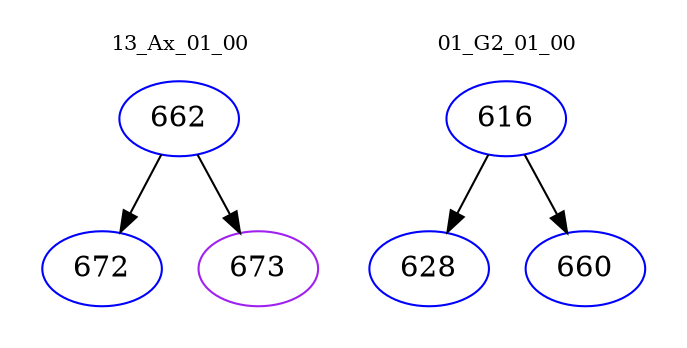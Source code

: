 digraph{
subgraph cluster_0 {
color = white
label = "13_Ax_01_00";
fontsize=10;
T0_662 [label="662", color="blue"]
T0_662 -> T0_672 [color="black"]
T0_672 [label="672", color="blue"]
T0_662 -> T0_673 [color="black"]
T0_673 [label="673", color="purple"]
}
subgraph cluster_1 {
color = white
label = "01_G2_01_00";
fontsize=10;
T1_616 [label="616", color="blue"]
T1_616 -> T1_628 [color="black"]
T1_628 [label="628", color="blue"]
T1_616 -> T1_660 [color="black"]
T1_660 [label="660", color="blue"]
}
}
